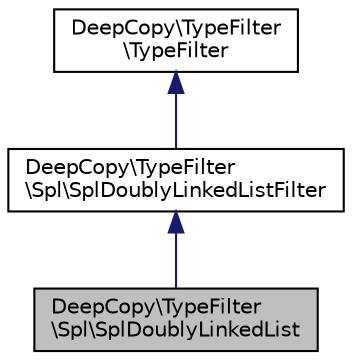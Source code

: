 digraph "DeepCopy\TypeFilter\Spl\SplDoublyLinkedList"
{
  edge [fontname="Helvetica",fontsize="10",labelfontname="Helvetica",labelfontsize="10"];
  node [fontname="Helvetica",fontsize="10",shape=record];
  Node3 [label="DeepCopy\\TypeFilter\l\\Spl\\SplDoublyLinkedList",height=0.2,width=0.4,color="black", fillcolor="grey75", style="filled", fontcolor="black"];
  Node4 -> Node3 [dir="back",color="midnightblue",fontsize="10",style="solid",fontname="Helvetica"];
  Node4 [label="DeepCopy\\TypeFilter\l\\Spl\\SplDoublyLinkedListFilter",height=0.2,width=0.4,color="black", fillcolor="white", style="filled",URL="$classDeepCopy_1_1TypeFilter_1_1Spl_1_1SplDoublyLinkedListFilter.html"];
  Node5 -> Node4 [dir="back",color="midnightblue",fontsize="10",style="solid",fontname="Helvetica"];
  Node5 [label="DeepCopy\\TypeFilter\l\\TypeFilter",height=0.2,width=0.4,color="black", fillcolor="white", style="filled",URL="$interfaceDeepCopy_1_1TypeFilter_1_1TypeFilter.html"];
}
